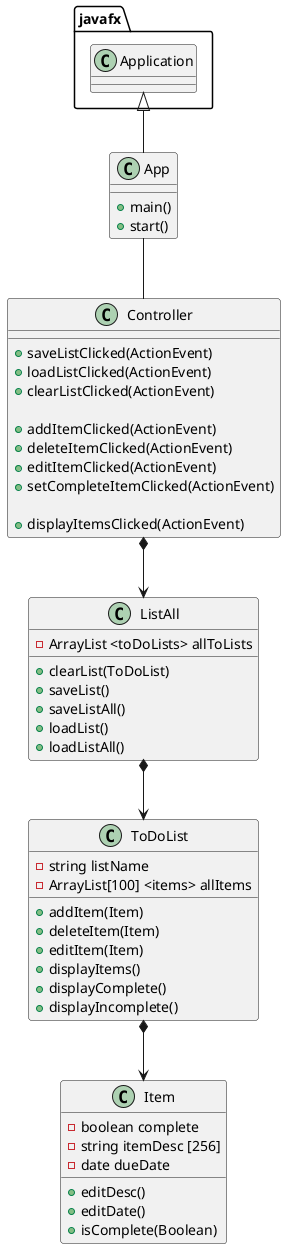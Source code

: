 @startuml
'https://plantuml.com/class-diagram
class App{
    + main()
    + start()
 }
 class ToDoList{
    - string listName
    - ArrayList[100] <items> allItems

    + addItem(Item)
    + deleteItem(Item)
    + editItem(Item)
    + displayItems()
    + displayComplete()
    + displayIncomplete()
    }
class ListAll{
    -ArrayList <toDoLists> allToLists

    +clearList(ToDoList)
    +saveList()
    +saveListAll()
    +loadList()
    +loadListAll()

}
class Item{
    -boolean complete
    -string itemDesc [256]
    -date dueDate

    +editDesc()
    +editDate()
    +isComplete(Boolean)
}
class Controller{
    +saveListClicked(ActionEvent)
    +loadListClicked(ActionEvent)
    +clearListClicked(ActionEvent)

    +addItemClicked(ActionEvent)
    +deleteItemClicked(ActionEvent)
    +editItemClicked(ActionEvent)
    +setCompleteItemClicked(ActionEvent)

    +displayItemsClicked(ActionEvent)
}

javafx.Application <|-- App
App -- Controller

Controller *--> ListAll
ListAll *--> ToDoList
ToDoList *--> Item
@enduml